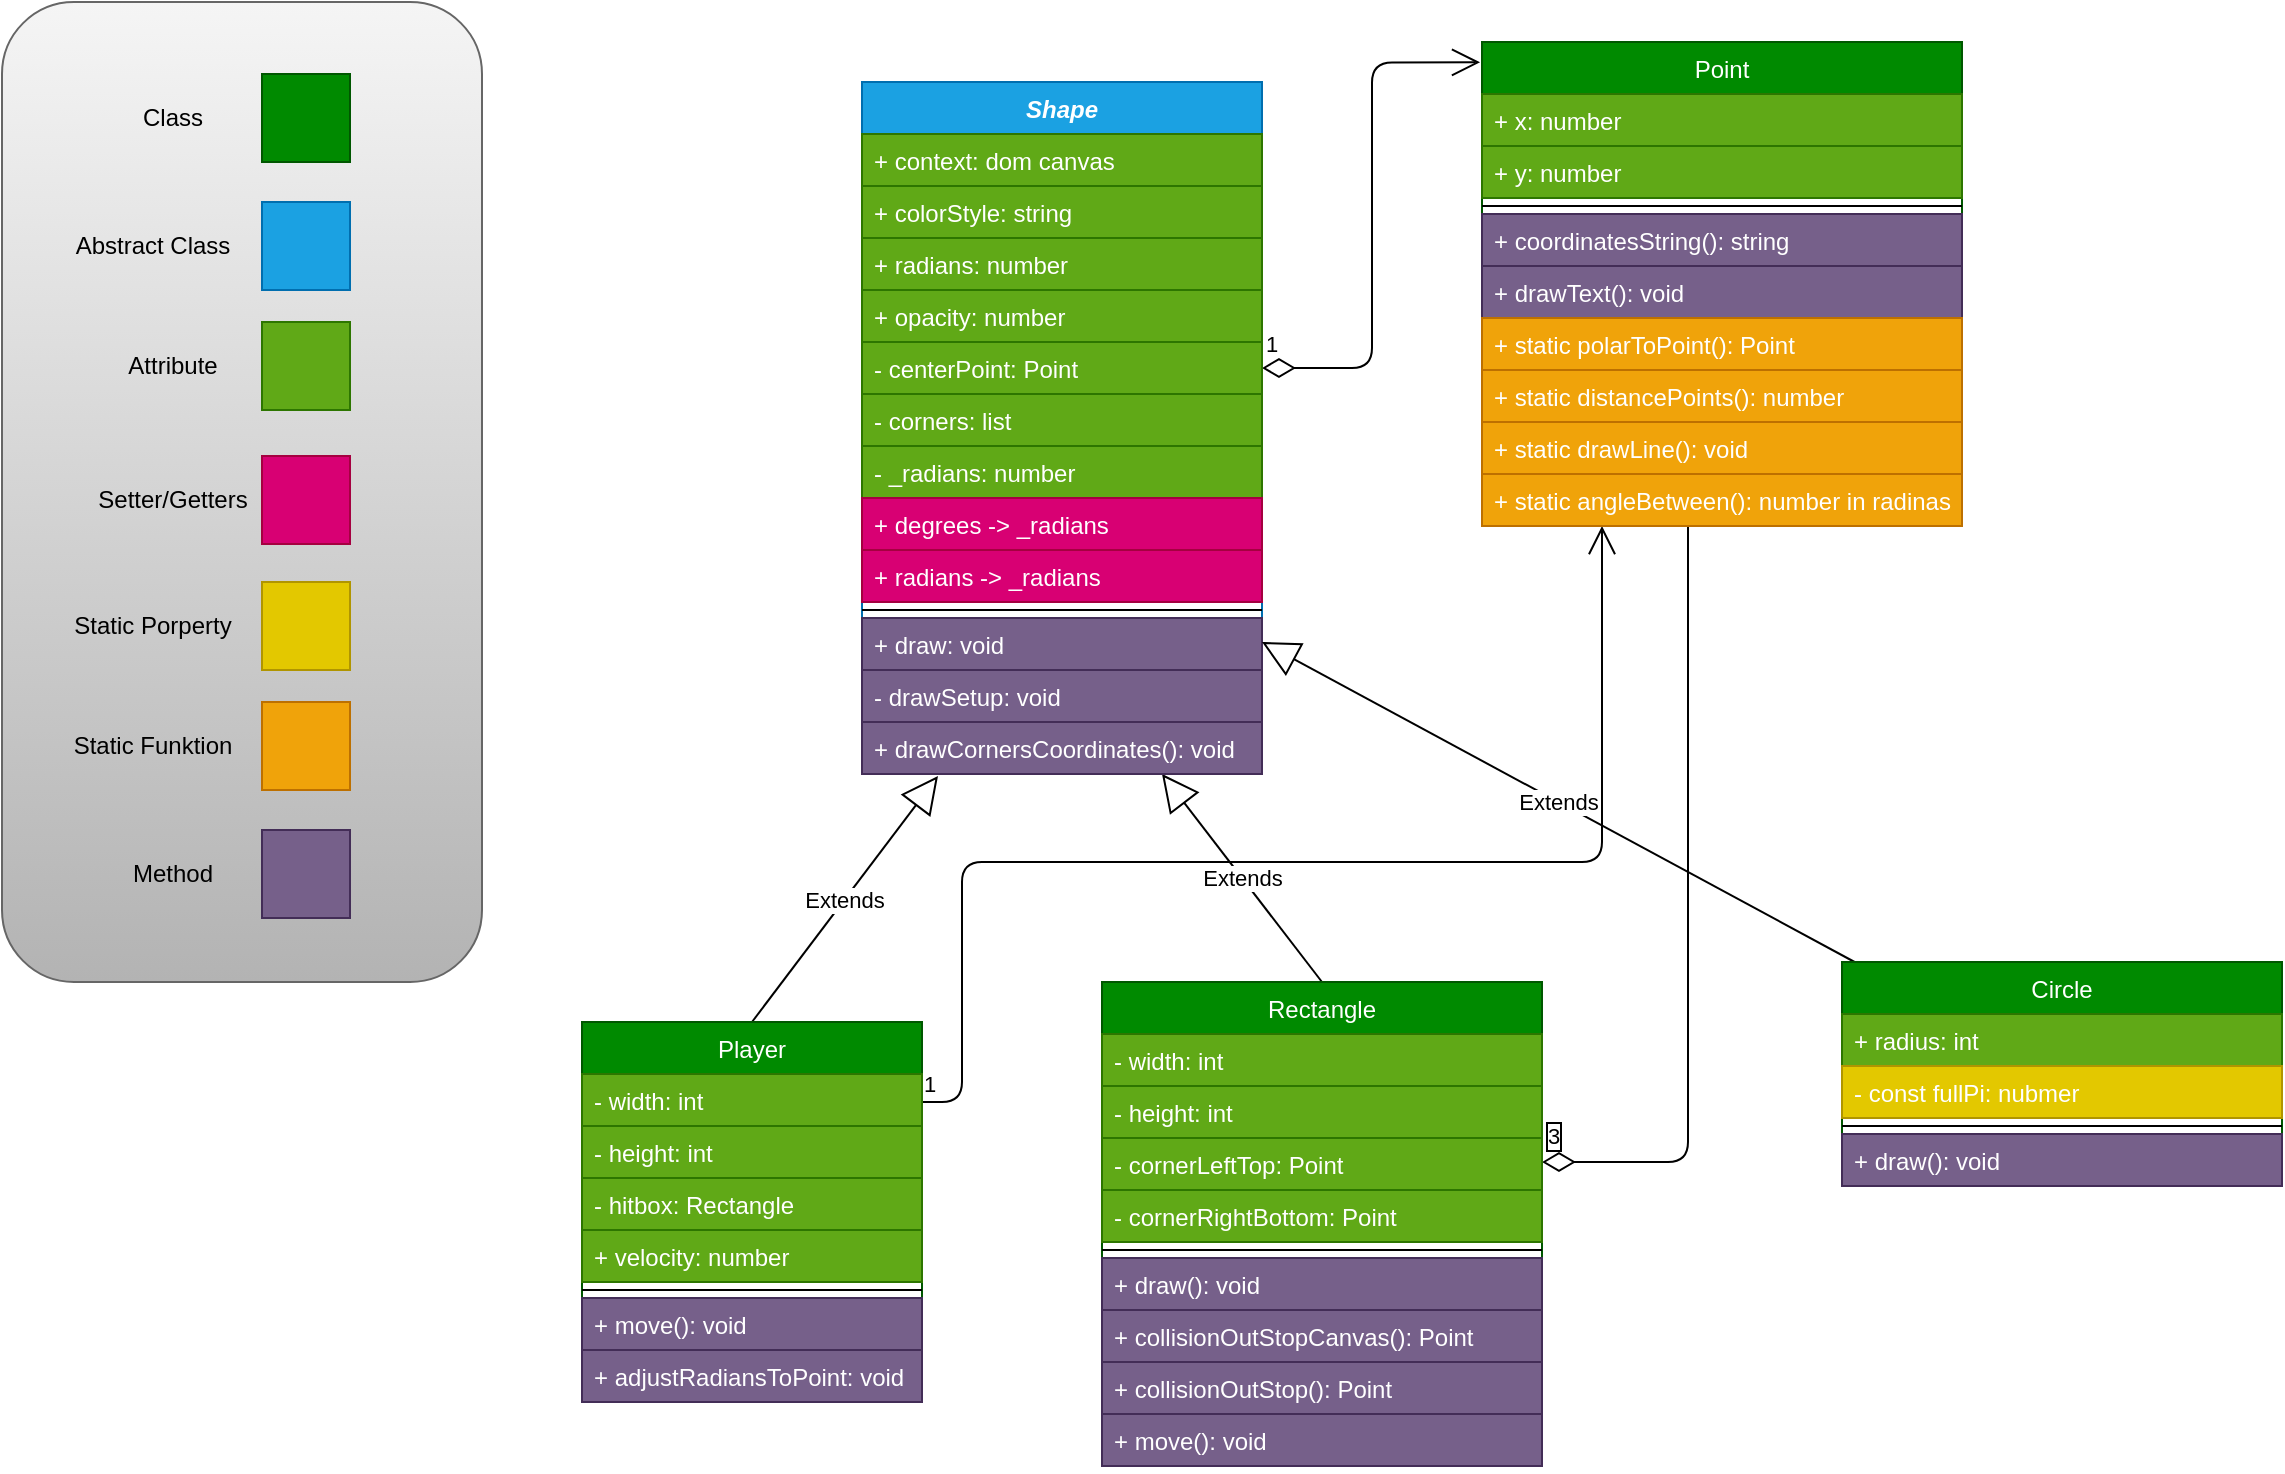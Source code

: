 <mxfile version="12.9.9" type="device"><diagram id="RAW5BNLhD_kJSsxiQ4Sg" name="Page-1"><mxGraphModel dx="1086" dy="806" grid="1" gridSize="10" guides="1" tooltips="1" connect="1" arrows="1" fold="1" page="1" pageScale="1" pageWidth="850" pageHeight="1100" math="0" shadow="0"><root><mxCell id="0"/><mxCell id="1" parent="0"/><mxCell id="B8KtoYiRNh_vQeLMw6E--84" value="" style="rounded=1;whiteSpace=wrap;html=1;fillColor=#f5f5f5;strokeColor=#666666;gradientColor=#b3b3b3;" parent="1" vertex="1"><mxGeometry x="50" y="10" width="240" height="490" as="geometry"/></mxCell><mxCell id="B8KtoYiRNh_vQeLMw6E--48" value="Extends" style="endArrow=block;endSize=16;endFill=0;html=1;entryX=0.19;entryY=1.038;entryDx=0;entryDy=0;entryPerimeter=0;exitX=0.5;exitY=0;exitDx=0;exitDy=0;" parent="1" source="B8KtoYiRNh_vQeLMw6E--30" target="B8KtoYiRNh_vQeLMw6E--29" edge="1"><mxGeometry width="160" relative="1" as="geometry"><mxPoint x="430" y="490" as="sourcePoint"/><mxPoint x="590" y="380" as="targetPoint"/></mxGeometry></mxCell><mxCell id="B8KtoYiRNh_vQeLMw6E--49" value="Extends" style="endArrow=block;endSize=16;endFill=0;html=1;entryX=0.75;entryY=1;entryDx=0;entryDy=0;exitX=0.5;exitY=0;exitDx=0;exitDy=0;" parent="1" source="B8KtoYiRNh_vQeLMw6E--34" target="B8KtoYiRNh_vQeLMw6E--9" edge="1"><mxGeometry width="160" relative="1" as="geometry"><mxPoint x="692" y="489.01" as="sourcePoint"/><mxPoint x="790" y="373.998" as="targetPoint"/></mxGeometry></mxCell><mxCell id="B8KtoYiRNh_vQeLMw6E--51" value="1" style="endArrow=open;html=1;endSize=12;startArrow=diamondThin;startSize=14;startFill=0;edgeStyle=orthogonalEdgeStyle;align=left;verticalAlign=bottom;exitX=1;exitY=0.5;exitDx=0;exitDy=0;entryX=-0.004;entryY=0.042;entryDx=0;entryDy=0;entryPerimeter=0;" parent="1" source="B8KtoYiRNh_vQeLMw6E--12" target="B8KtoYiRNh_vQeLMw6E--1" edge="1"><mxGeometry x="-1" y="3" relative="1" as="geometry"><mxPoint x="180" y="440" as="sourcePoint"/><mxPoint x="340" y="440" as="targetPoint"/></mxGeometry></mxCell><mxCell id="B8KtoYiRNh_vQeLMw6E--52" value="3" style="endArrow=open;html=1;endSize=12;startArrow=diamondThin;startSize=14;startFill=0;edgeStyle=orthogonalEdgeStyle;align=left;verticalAlign=bottom;entryX=0.448;entryY=0.962;entryDx=0;entryDy=0;entryPerimeter=0;labelBorderColor=#000000;" parent="1" target="B8KtoYiRNh_vQeLMw6E--7" edge="1"><mxGeometry x="-1" y="3" relative="1" as="geometry"><mxPoint x="820" y="590" as="sourcePoint"/><mxPoint x="980" y="590" as="targetPoint"/><Array as="points"><mxPoint x="893" y="590"/></Array></mxGeometry></mxCell><mxCell id="B8KtoYiRNh_vQeLMw6E--56" value="1" style="endArrow=open;html=1;endSize=12;startArrow=diamondThin;startSize=14;startFill=0;edgeStyle=orthogonalEdgeStyle;align=left;verticalAlign=bottom;entryX=0.25;entryY=1;entryDx=0;entryDy=0;" parent="1" target="B8KtoYiRNh_vQeLMw6E--1" edge="1"><mxGeometry x="-0.943" relative="1" as="geometry"><mxPoint x="510" y="560" as="sourcePoint"/><mxPoint x="560" y="430" as="targetPoint"/><Array as="points"><mxPoint x="500" y="560"/><mxPoint x="530" y="560"/><mxPoint x="530" y="440"/><mxPoint x="848" y="440"/></Array><mxPoint as="offset"/></mxGeometry></mxCell><mxCell id="B8KtoYiRNh_vQeLMw6E--57" value="" style="whiteSpace=wrap;html=1;aspect=fixed;fontColor=#ffffff;fontStyle=0;strokeColor=#005700;fillColor=#008a00;startSize=26;" parent="1" vertex="1"><mxGeometry x="180" y="46" width="44" height="44" as="geometry"/></mxCell><mxCell id="B8KtoYiRNh_vQeLMw6E--63" value="Class" style="text;html=1;align=center;verticalAlign=middle;resizable=0;points=[];autosize=1;fontColor=#000000;" parent="1" vertex="1"><mxGeometry x="110" y="58" width="50" height="20" as="geometry"/></mxCell><mxCell id="B8KtoYiRNh_vQeLMw6E--73" value="" style="whiteSpace=wrap;html=1;aspect=fixed;fontColor=#ffffff;align=center;verticalAlign=top;strokeColor=#006EAF;fillColor=#1ba1e2;gradientColor=none;fontStyle=3;startSize=26;" parent="1" vertex="1"><mxGeometry x="180" y="110" width="44" height="44" as="geometry"/></mxCell><mxCell id="B8KtoYiRNh_vQeLMw6E--74" value="Abstract Class" style="text;html=1;align=center;verticalAlign=middle;resizable=0;points=[];autosize=1;fontColor=#000000;" parent="1" vertex="1"><mxGeometry x="80" y="122" width="90" height="20" as="geometry"/></mxCell><mxCell id="B8KtoYiRNh_vQeLMw6E--75" value="" style="whiteSpace=wrap;html=1;aspect=fixed;fontColor=#ffffff;align=left;verticalAlign=top;strokeColor=#2D7600;fillColor=#60a917;gradientColor=none;spacingLeft=4;spacingRight=4;" parent="1" vertex="1"><mxGeometry x="180" y="170" width="44" height="44" as="geometry"/></mxCell><mxCell id="B8KtoYiRNh_vQeLMw6E--76" value="Attribute" style="text;html=1;align=center;verticalAlign=middle;resizable=0;points=[];autosize=1;fontColor=#000000;" parent="1" vertex="1"><mxGeometry x="105" y="182" width="60" height="20" as="geometry"/></mxCell><mxCell id="B8KtoYiRNh_vQeLMw6E--77" value="" style="whiteSpace=wrap;html=1;aspect=fixed;fontColor=#ffffff;align=left;verticalAlign=top;strokeColor=#BD7000;fillColor=#f0a30a;gradientColor=none;spacingLeft=4;spacingRight=4;" parent="1" vertex="1"><mxGeometry x="180" y="360" width="44" height="44" as="geometry"/></mxCell><mxCell id="B8KtoYiRNh_vQeLMw6E--78" value="Static Funktion" style="text;html=1;align=center;verticalAlign=middle;resizable=0;points=[];autosize=1;fontColor=#000000;" parent="1" vertex="1"><mxGeometry x="80" y="372" width="90" height="20" as="geometry"/></mxCell><mxCell id="B8KtoYiRNh_vQeLMw6E--79" value="" style="whiteSpace=wrap;html=1;aspect=fixed;fontColor=#ffffff;align=left;verticalAlign=top;strokeColor=#432D57;fillColor=#76608a;gradientColor=none;spacingLeft=4;spacingRight=4;" parent="1" vertex="1"><mxGeometry x="180" y="424" width="44" height="44" as="geometry"/></mxCell><mxCell id="B8KtoYiRNh_vQeLMw6E--80" value="Method" style="text;html=1;align=center;verticalAlign=middle;resizable=0;points=[];autosize=1;fontColor=#000000;" parent="1" vertex="1"><mxGeometry x="105" y="436" width="60" height="20" as="geometry"/></mxCell><mxCell id="B8KtoYiRNh_vQeLMw6E--30" value="Player" style="swimlane;fontStyle=0;align=center;verticalAlign=middle;childLayout=stackLayout;horizontal=1;startSize=26;horizontalStack=0;resizeParent=1;resizeParentMax=0;resizeLast=0;collapsible=1;marginBottom=0;fontColor=#ffffff;strokeColor=#005700;fillColor=#008a00;" parent="1" vertex="1"><mxGeometry x="340" y="520" width="170" height="190" as="geometry"/></mxCell><mxCell id="B8KtoYiRNh_vQeLMw6E--31" value="- width: int" style="text;strokeColor=#2D7600;fillColor=#60a917;align=left;verticalAlign=top;spacingLeft=4;spacingRight=4;overflow=hidden;rotatable=0;points=[[0,0.5],[1,0.5]];portConstraint=eastwest;fontColor=#ffffff;" parent="B8KtoYiRNh_vQeLMw6E--30" vertex="1"><mxGeometry y="26" width="170" height="26" as="geometry"/></mxCell><mxCell id="B8KtoYiRNh_vQeLMw6E--44" value="- height: int" style="text;strokeColor=#2D7600;fillColor=#60a917;align=left;verticalAlign=top;spacingLeft=4;spacingRight=4;overflow=hidden;rotatable=0;points=[[0,0.5],[1,0.5]];portConstraint=eastwest;fontColor=#ffffff;" parent="B8KtoYiRNh_vQeLMw6E--30" vertex="1"><mxGeometry y="52" width="170" height="26" as="geometry"/></mxCell><mxCell id="B8KtoYiRNh_vQeLMw6E--50" value="- hitbox: Rectangle" style="text;strokeColor=#2D7600;fillColor=#60a917;align=left;verticalAlign=top;spacingLeft=4;spacingRight=4;overflow=hidden;rotatable=0;points=[[0,0.5],[1,0.5]];portConstraint=eastwest;fontColor=#ffffff;" parent="B8KtoYiRNh_vQeLMw6E--30" vertex="1"><mxGeometry y="78" width="170" height="26" as="geometry"/></mxCell><mxCell id="hKg5F1_1Iaj1561rqI-w-1" value="+ velocity: number" style="text;strokeColor=#2D7600;fillColor=#60a917;align=left;verticalAlign=top;spacingLeft=4;spacingRight=4;overflow=hidden;rotatable=0;points=[[0,0.5],[1,0.5]];portConstraint=eastwest;fontColor=#ffffff;" parent="B8KtoYiRNh_vQeLMw6E--30" vertex="1"><mxGeometry y="104" width="170" height="26" as="geometry"/></mxCell><mxCell id="B8KtoYiRNh_vQeLMw6E--32" value="" style="line;strokeWidth=1;fillColor=none;align=left;verticalAlign=middle;spacingTop=-1;spacingLeft=3;spacingRight=3;rotatable=0;labelPosition=right;points=[];portConstraint=eastwest;" parent="B8KtoYiRNh_vQeLMw6E--30" vertex="1"><mxGeometry y="130" width="170" height="8" as="geometry"/></mxCell><mxCell id="B8KtoYiRNh_vQeLMw6E--33" value="+ move(): void" style="text;strokeColor=#432D57;fillColor=#76608a;align=left;verticalAlign=top;spacingLeft=4;spacingRight=4;overflow=hidden;rotatable=0;points=[[0,0.5],[1,0.5]];portConstraint=eastwest;fontColor=#ffffff;" parent="B8KtoYiRNh_vQeLMw6E--30" vertex="1"><mxGeometry y="138" width="170" height="26" as="geometry"/></mxCell><mxCell id="oLdlZv11UyKRDZQdMT7l-2" value="+ adjustRadiansToPoint: void" style="text;strokeColor=#432D57;fillColor=#76608a;align=left;verticalAlign=top;spacingLeft=4;spacingRight=4;overflow=hidden;rotatable=0;points=[[0,0.5],[1,0.5]];portConstraint=eastwest;fontColor=#ffffff;" vertex="1" parent="B8KtoYiRNh_vQeLMw6E--30"><mxGeometry y="164" width="170" height="26" as="geometry"/></mxCell><mxCell id="B8KtoYiRNh_vQeLMw6E--34" value="Rectangle" style="swimlane;fontStyle=0;align=center;verticalAlign=middle;childLayout=stackLayout;horizontal=1;startSize=26;horizontalStack=0;resizeParent=1;resizeParentMax=0;resizeLast=0;collapsible=1;marginBottom=0;fontColor=#ffffff;strokeColor=#005700;fillColor=#008a00;" parent="1" vertex="1"><mxGeometry x="600" y="500" width="220" height="242" as="geometry"/></mxCell><mxCell id="B8KtoYiRNh_vQeLMw6E--35" value="- width: int" style="text;strokeColor=#2D7600;fillColor=#60a917;align=left;verticalAlign=top;spacingLeft=4;spacingRight=4;overflow=hidden;rotatable=0;points=[[0,0.5],[1,0.5]];portConstraint=eastwest;fontColor=#ffffff;" parent="B8KtoYiRNh_vQeLMw6E--34" vertex="1"><mxGeometry y="26" width="220" height="26" as="geometry"/></mxCell><mxCell id="B8KtoYiRNh_vQeLMw6E--38" value="- height: int" style="text;strokeColor=#2D7600;fillColor=#60a917;align=left;verticalAlign=top;spacingLeft=4;spacingRight=4;overflow=hidden;rotatable=0;points=[[0,0.5],[1,0.5]];portConstraint=eastwest;fontColor=#ffffff;" parent="B8KtoYiRNh_vQeLMw6E--34" vertex="1"><mxGeometry y="52" width="220" height="26" as="geometry"/></mxCell><mxCell id="B8KtoYiRNh_vQeLMw6E--39" value="- cornerLeftTop: Point" style="text;strokeColor=#2D7600;fillColor=#60a917;align=left;verticalAlign=top;spacingLeft=4;spacingRight=4;overflow=hidden;rotatable=0;points=[[0,0.5],[1,0.5]];portConstraint=eastwest;fontColor=#ffffff;" parent="B8KtoYiRNh_vQeLMw6E--34" vertex="1"><mxGeometry y="78" width="220" height="26" as="geometry"/></mxCell><mxCell id="B8KtoYiRNh_vQeLMw6E--40" value="- cornerRightBottom: Point" style="text;strokeColor=#2D7600;fillColor=#60a917;align=left;verticalAlign=top;spacingLeft=4;spacingRight=4;overflow=hidden;rotatable=0;points=[[0,0.5],[1,0.5]];portConstraint=eastwest;fontColor=#ffffff;" parent="B8KtoYiRNh_vQeLMw6E--34" vertex="1"><mxGeometry y="104" width="220" height="26" as="geometry"/></mxCell><mxCell id="B8KtoYiRNh_vQeLMw6E--36" value="" style="line;strokeWidth=1;fillColor=none;align=left;verticalAlign=middle;spacingTop=-1;spacingLeft=3;spacingRight=3;rotatable=0;labelPosition=right;points=[];portConstraint=eastwest;" parent="B8KtoYiRNh_vQeLMw6E--34" vertex="1"><mxGeometry y="130" width="220" height="8" as="geometry"/></mxCell><mxCell id="B8KtoYiRNh_vQeLMw6E--37" value="+ draw(): void" style="text;strokeColor=#432D57;fillColor=#76608a;align=left;verticalAlign=top;spacingLeft=4;spacingRight=4;overflow=hidden;rotatable=0;points=[[0,0.5],[1,0.5]];portConstraint=eastwest;fontColor=#ffffff;" parent="B8KtoYiRNh_vQeLMw6E--34" vertex="1"><mxGeometry y="138" width="220" height="26" as="geometry"/></mxCell><mxCell id="B8KtoYiRNh_vQeLMw6E--41" value="+ collisionOutStopCanvas(): Point" style="text;strokeColor=#432D57;fillColor=#76608a;align=left;verticalAlign=top;spacingLeft=4;spacingRight=4;overflow=hidden;rotatable=0;points=[[0,0.5],[1,0.5]];portConstraint=eastwest;fontColor=#ffffff;" parent="B8KtoYiRNh_vQeLMw6E--34" vertex="1"><mxGeometry y="164" width="220" height="26" as="geometry"/></mxCell><mxCell id="B8KtoYiRNh_vQeLMw6E--42" value="+ collisionOutStop(): Point" style="text;strokeColor=#432D57;fillColor=#76608a;align=left;verticalAlign=top;spacingLeft=4;spacingRight=4;overflow=hidden;rotatable=0;points=[[0,0.5],[1,0.5]];portConstraint=eastwest;fontColor=#ffffff;" parent="B8KtoYiRNh_vQeLMw6E--34" vertex="1"><mxGeometry y="190" width="220" height="26" as="geometry"/></mxCell><mxCell id="B8KtoYiRNh_vQeLMw6E--43" value="+ move(): void" style="text;strokeColor=#432D57;fillColor=#76608a;align=left;verticalAlign=top;spacingLeft=4;spacingRight=4;overflow=hidden;rotatable=0;points=[[0,0.5],[1,0.5]];portConstraint=eastwest;fontColor=#ffffff;" parent="B8KtoYiRNh_vQeLMw6E--34" vertex="1"><mxGeometry y="216" width="220" height="26" as="geometry"/></mxCell><mxCell id="B8KtoYiRNh_vQeLMw6E--9" value="Shape&#10;" style="swimlane;fontStyle=3;align=center;verticalAlign=top;childLayout=stackLayout;horizontal=1;startSize=26;horizontalStack=0;resizeParent=1;resizeParentMax=0;resizeLast=0;collapsible=1;marginBottom=0;fillColor=#1ba1e2;strokeColor=#006EAF;fontColor=#ffffff;" parent="1" vertex="1"><mxGeometry x="480" y="50" width="200" height="346" as="geometry"><mxRectangle x="610" y="92" width="70" height="26" as="alternateBounds"/></mxGeometry></mxCell><mxCell id="B8KtoYiRNh_vQeLMw6E--10" value="+ context: dom canvas" style="text;strokeColor=#2D7600;fillColor=#60a917;align=left;verticalAlign=top;spacingLeft=4;spacingRight=4;overflow=hidden;rotatable=0;points=[[0,0.5],[1,0.5]];portConstraint=eastwest;fontColor=#ffffff;" parent="B8KtoYiRNh_vQeLMw6E--9" vertex="1"><mxGeometry y="26" width="200" height="26" as="geometry"/></mxCell><mxCell id="B8KtoYiRNh_vQeLMw6E--13" value="+ colorStyle: string" style="text;strokeColor=#2D7600;fillColor=#60a917;align=left;verticalAlign=top;spacingLeft=4;spacingRight=4;overflow=hidden;rotatable=0;points=[[0,0.5],[1,0.5]];portConstraint=eastwest;fontColor=#ffffff;" parent="B8KtoYiRNh_vQeLMw6E--9" vertex="1"><mxGeometry y="52" width="200" height="26" as="geometry"/></mxCell><mxCell id="B8KtoYiRNh_vQeLMw6E--15" value="+ radians: number" style="text;strokeColor=#2D7600;fillColor=#60a917;align=left;verticalAlign=top;spacingLeft=4;spacingRight=4;overflow=hidden;rotatable=0;points=[[0,0.5],[1,0.5]];portConstraint=eastwest;fontColor=#ffffff;" parent="B8KtoYiRNh_vQeLMw6E--9" vertex="1"><mxGeometry y="78" width="200" height="26" as="geometry"/></mxCell><mxCell id="B8KtoYiRNh_vQeLMw6E--16" value="+ opacity: number" style="text;strokeColor=#2D7600;fillColor=#60a917;align=left;verticalAlign=top;spacingLeft=4;spacingRight=4;overflow=hidden;rotatable=0;points=[[0,0.5],[1,0.5]];portConstraint=eastwest;fontColor=#ffffff;" parent="B8KtoYiRNh_vQeLMw6E--9" vertex="1"><mxGeometry y="104" width="200" height="26" as="geometry"/></mxCell><mxCell id="B8KtoYiRNh_vQeLMw6E--12" value="- centerPoint: Point" style="text;strokeColor=#2D7600;fillColor=#60a917;align=left;verticalAlign=top;spacingLeft=4;spacingRight=4;overflow=hidden;rotatable=0;points=[[0,0.5],[1,0.5]];portConstraint=eastwest;fontColor=#ffffff;" parent="B8KtoYiRNh_vQeLMw6E--9" vertex="1"><mxGeometry y="130" width="200" height="26" as="geometry"/></mxCell><mxCell id="B8KtoYiRNh_vQeLMw6E--14" value="- corners: list" style="text;strokeColor=#2D7600;fillColor=#60a917;align=left;verticalAlign=top;spacingLeft=4;spacingRight=4;overflow=hidden;rotatable=0;points=[[0,0.5],[1,0.5]];portConstraint=eastwest;fontColor=#ffffff;" parent="B8KtoYiRNh_vQeLMw6E--9" vertex="1"><mxGeometry y="156" width="200" height="26" as="geometry"/></mxCell><mxCell id="uomJccwphIVQ50F5Qtyh-1" value="- _radians: number" style="text;strokeColor=#2D7600;fillColor=#60a917;align=left;verticalAlign=top;spacingLeft=4;spacingRight=4;overflow=hidden;rotatable=0;points=[[0,0.5],[1,0.5]];portConstraint=eastwest;fontColor=#ffffff;" parent="B8KtoYiRNh_vQeLMw6E--9" vertex="1"><mxGeometry y="182" width="200" height="26" as="geometry"/></mxCell><mxCell id="uomJccwphIVQ50F5Qtyh-2" value="+ degrees -&gt; _radians" style="text;strokeColor=#A50040;fillColor=#d80073;align=left;verticalAlign=top;spacingLeft=4;spacingRight=4;overflow=hidden;rotatable=0;points=[[0,0.5],[1,0.5]];portConstraint=eastwest;fontColor=#ffffff;" parent="B8KtoYiRNh_vQeLMw6E--9" vertex="1"><mxGeometry y="208" width="200" height="26" as="geometry"/></mxCell><mxCell id="B8KtoYiRNh_vQeLMw6E--17" value="+ radians -&gt; _radians" style="text;strokeColor=#A50040;fillColor=#d80073;align=left;verticalAlign=top;spacingLeft=4;spacingRight=4;overflow=hidden;rotatable=0;points=[[0,0.5],[1,0.5]];portConstraint=eastwest;fontColor=#ffffff;" parent="B8KtoYiRNh_vQeLMw6E--9" vertex="1"><mxGeometry y="234" width="200" height="26" as="geometry"/></mxCell><mxCell id="B8KtoYiRNh_vQeLMw6E--11" value="" style="line;strokeWidth=1;fillColor=none;align=left;verticalAlign=middle;spacingTop=-1;spacingLeft=3;spacingRight=3;rotatable=0;labelPosition=right;points=[];portConstraint=eastwest;" parent="B8KtoYiRNh_vQeLMw6E--9" vertex="1"><mxGeometry y="260" width="200" height="8" as="geometry"/></mxCell><mxCell id="B8KtoYiRNh_vQeLMw6E--19" value="+ draw: void" style="text;strokeColor=#432D57;fillColor=#76608a;align=left;verticalAlign=top;spacingLeft=4;spacingRight=4;overflow=hidden;rotatable=0;points=[[0,0.5],[1,0.5]];portConstraint=eastwest;fontColor=#ffffff;" parent="B8KtoYiRNh_vQeLMw6E--9" vertex="1"><mxGeometry y="268" width="200" height="26" as="geometry"/></mxCell><mxCell id="B8KtoYiRNh_vQeLMw6E--20" value="- drawSetup: void" style="text;strokeColor=#432D57;fillColor=#76608a;align=left;verticalAlign=top;spacingLeft=4;spacingRight=4;overflow=hidden;rotatable=0;points=[[0,0.5],[1,0.5]];portConstraint=eastwest;fontColor=#ffffff;" parent="B8KtoYiRNh_vQeLMw6E--9" vertex="1"><mxGeometry y="294" width="200" height="26" as="geometry"/></mxCell><mxCell id="B8KtoYiRNh_vQeLMw6E--29" value="+ drawCornersCoordinates(): void" style="text;strokeColor=#432D57;fillColor=#76608a;align=left;verticalAlign=top;spacingLeft=4;spacingRight=4;overflow=hidden;rotatable=0;points=[[0,0.5],[1,0.5]];portConstraint=eastwest;fontColor=#ffffff;" parent="B8KtoYiRNh_vQeLMw6E--9" vertex="1"><mxGeometry y="320" width="200" height="26" as="geometry"/></mxCell><mxCell id="B8KtoYiRNh_vQeLMw6E--1" value="Point" style="swimlane;fontStyle=0;childLayout=stackLayout;horizontal=1;startSize=26;fillColor=#008a00;horizontalStack=0;resizeParent=1;resizeParentMax=0;resizeLast=0;collapsible=1;marginBottom=0;strokeColor=#005700;fontColor=#ffffff;" parent="1" vertex="1"><mxGeometry x="790" y="30" width="240" height="242" as="geometry"/></mxCell><mxCell id="B8KtoYiRNh_vQeLMw6E--2" value="+ x: number" style="text;strokeColor=#2D7600;fillColor=#60a917;align=left;verticalAlign=top;spacingLeft=4;spacingRight=4;overflow=hidden;rotatable=0;points=[[0,0.5],[1,0.5]];portConstraint=eastwest;fontColor=#ffffff;" parent="B8KtoYiRNh_vQeLMw6E--1" vertex="1"><mxGeometry y="26" width="240" height="26" as="geometry"/></mxCell><mxCell id="B8KtoYiRNh_vQeLMw6E--3" value="+ y: number" style="text;strokeColor=#2D7600;fillColor=#60a917;align=left;verticalAlign=top;spacingLeft=4;spacingRight=4;overflow=hidden;rotatable=0;points=[[0,0.5],[1,0.5]];portConstraint=eastwest;fontColor=#ffffff;" parent="B8KtoYiRNh_vQeLMw6E--1" vertex="1"><mxGeometry y="52" width="240" height="26" as="geometry"/></mxCell><mxCell id="B8KtoYiRNh_vQeLMw6E--5" value="" style="line;strokeWidth=1;fillColor=none;align=left;verticalAlign=middle;spacingTop=-1;spacingLeft=3;spacingRight=3;rotatable=0;labelPosition=right;points=[];portConstraint=eastwest;" parent="B8KtoYiRNh_vQeLMw6E--1" vertex="1"><mxGeometry y="78" width="240" height="8" as="geometry"/></mxCell><mxCell id="B8KtoYiRNh_vQeLMw6E--4" value="+ coordinatesString(): string" style="text;strokeColor=#432D57;fillColor=#76608a;align=left;verticalAlign=top;spacingLeft=4;spacingRight=4;overflow=hidden;rotatable=0;points=[[0,0.5],[1,0.5]];portConstraint=eastwest;fontColor=#ffffff;" parent="B8KtoYiRNh_vQeLMw6E--1" vertex="1"><mxGeometry y="86" width="240" height="26" as="geometry"/></mxCell><mxCell id="B8KtoYiRNh_vQeLMw6E--6" value="+ drawText(): void" style="text;strokeColor=#432D57;fillColor=#76608a;align=left;verticalAlign=top;spacingLeft=4;spacingRight=4;overflow=hidden;rotatable=0;points=[[0,0.5],[1,0.5]];portConstraint=eastwest;fontColor=#ffffff;" parent="B8KtoYiRNh_vQeLMw6E--1" vertex="1"><mxGeometry y="112" width="240" height="26" as="geometry"/></mxCell><mxCell id="mdwYPhi-92RHFYRsfVxt-1" value="+ static polarToPoint(): Point" style="text;strokeColor=#BD7000;fillColor=#f0a30a;align=left;verticalAlign=top;spacingLeft=4;spacingRight=4;overflow=hidden;rotatable=0;points=[[0,0.5],[1,0.5]];portConstraint=eastwest;fontColor=#ffffff;" parent="B8KtoYiRNh_vQeLMw6E--1" vertex="1"><mxGeometry y="138" width="240" height="26" as="geometry"/></mxCell><mxCell id="B8KtoYiRNh_vQeLMw6E--8" value="+ static distancePoints(): number" style="text;strokeColor=#BD7000;fillColor=#f0a30a;align=left;verticalAlign=top;spacingLeft=4;spacingRight=4;overflow=hidden;rotatable=0;points=[[0,0.5],[1,0.5]];portConstraint=eastwest;fontColor=#ffffff;" parent="B8KtoYiRNh_vQeLMw6E--1" vertex="1"><mxGeometry y="164" width="240" height="26" as="geometry"/></mxCell><mxCell id="B8KtoYiRNh_vQeLMw6E--7" value="+ static drawLine(): void" style="text;strokeColor=#BD7000;fillColor=#f0a30a;align=left;verticalAlign=top;spacingLeft=4;spacingRight=4;overflow=hidden;rotatable=0;points=[[0,0.5],[1,0.5]];portConstraint=eastwest;fontColor=#ffffff;" parent="B8KtoYiRNh_vQeLMw6E--1" vertex="1"><mxGeometry y="190" width="240" height="26" as="geometry"/></mxCell><mxCell id="oLdlZv11UyKRDZQdMT7l-1" value="+ static angleBetween(): number in radinas" style="text;strokeColor=#BD7000;fillColor=#f0a30a;align=left;verticalAlign=top;spacingLeft=4;spacingRight=4;overflow=hidden;rotatable=0;points=[[0,0.5],[1,0.5]];portConstraint=eastwest;fontColor=#ffffff;" vertex="1" parent="B8KtoYiRNh_vQeLMw6E--1"><mxGeometry y="216" width="240" height="26" as="geometry"/></mxCell><mxCell id="uomJccwphIVQ50F5Qtyh-4" value="" style="whiteSpace=wrap;html=1;aspect=fixed;align=left;verticalAlign=top;strokeColor=#A50040;fillColor=#d80073;spacingLeft=4;spacingRight=4;fontColor=#ffffff;" parent="1" vertex="1"><mxGeometry x="180" y="237" width="44" height="44" as="geometry"/></mxCell><mxCell id="uomJccwphIVQ50F5Qtyh-5" value="Setter/Getters" style="text;html=1;align=center;verticalAlign=middle;resizable=0;points=[];autosize=1;fontColor=#000000;" parent="1" vertex="1"><mxGeometry x="90" y="249" width="90" height="20" as="geometry"/></mxCell><mxCell id="oLdlZv11UyKRDZQdMT7l-13" value="" style="whiteSpace=wrap;html=1;aspect=fixed;fontColor=#ffffff;align=left;verticalAlign=top;strokeColor=#B09500;fillColor=#e3c800;gradientColor=none;spacingLeft=4;spacingRight=4;" vertex="1" parent="1"><mxGeometry x="180" y="300" width="44" height="44" as="geometry"/></mxCell><mxCell id="oLdlZv11UyKRDZQdMT7l-14" value="Static Porperty" style="text;html=1;align=center;verticalAlign=middle;resizable=0;points=[];autosize=1;fontColor=#000000;" vertex="1" parent="1"><mxGeometry x="80" y="312" width="90" height="20" as="geometry"/></mxCell><mxCell id="oLdlZv11UyKRDZQdMT7l-15" value="Extends" style="endArrow=block;endSize=16;endFill=0;html=1;" edge="1" parent="1" source="oLdlZv11UyKRDZQdMT7l-3"><mxGeometry width="160" relative="1" as="geometry"><mxPoint x="1040" y="468" as="sourcePoint"/><mxPoint x="680" y="330" as="targetPoint"/></mxGeometry></mxCell><mxCell id="oLdlZv11UyKRDZQdMT7l-3" value="Circle" style="swimlane;fontStyle=0;align=center;verticalAlign=middle;childLayout=stackLayout;horizontal=1;startSize=26;horizontalStack=0;resizeParent=1;resizeParentMax=0;resizeLast=0;collapsible=1;marginBottom=0;fontColor=#ffffff;strokeColor=#005700;fillColor=#008a00;" vertex="1" parent="1"><mxGeometry x="970" y="490" width="220" height="112" as="geometry"/></mxCell><mxCell id="oLdlZv11UyKRDZQdMT7l-4" value="+ radius: int" style="text;strokeColor=#2D7600;fillColor=#60a917;align=left;verticalAlign=top;spacingLeft=4;spacingRight=4;overflow=hidden;rotatable=0;points=[[0,0.5],[1,0.5]];portConstraint=eastwest;fontColor=#ffffff;" vertex="1" parent="oLdlZv11UyKRDZQdMT7l-3"><mxGeometry y="26" width="220" height="26" as="geometry"/></mxCell><mxCell id="oLdlZv11UyKRDZQdMT7l-5" value="- const fullPi: nubmer" style="text;strokeColor=#B09500;fillColor=#e3c800;align=left;verticalAlign=top;spacingLeft=4;spacingRight=4;overflow=hidden;rotatable=0;points=[[0,0.5],[1,0.5]];portConstraint=eastwest;fontColor=#ffffff;" vertex="1" parent="oLdlZv11UyKRDZQdMT7l-3"><mxGeometry y="52" width="220" height="26" as="geometry"/></mxCell><mxCell id="oLdlZv11UyKRDZQdMT7l-8" value="" style="line;strokeWidth=1;fillColor=none;align=left;verticalAlign=middle;spacingTop=-1;spacingLeft=3;spacingRight=3;rotatable=0;labelPosition=right;points=[];portConstraint=eastwest;" vertex="1" parent="oLdlZv11UyKRDZQdMT7l-3"><mxGeometry y="78" width="220" height="8" as="geometry"/></mxCell><mxCell id="oLdlZv11UyKRDZQdMT7l-9" value="+ draw(): void" style="text;strokeColor=#432D57;fillColor=#76608a;align=left;verticalAlign=top;spacingLeft=4;spacingRight=4;overflow=hidden;rotatable=0;points=[[0,0.5],[1,0.5]];portConstraint=eastwest;fontColor=#ffffff;" vertex="1" parent="oLdlZv11UyKRDZQdMT7l-3"><mxGeometry y="86" width="220" height="26" as="geometry"/></mxCell></root></mxGraphModel></diagram></mxfile>